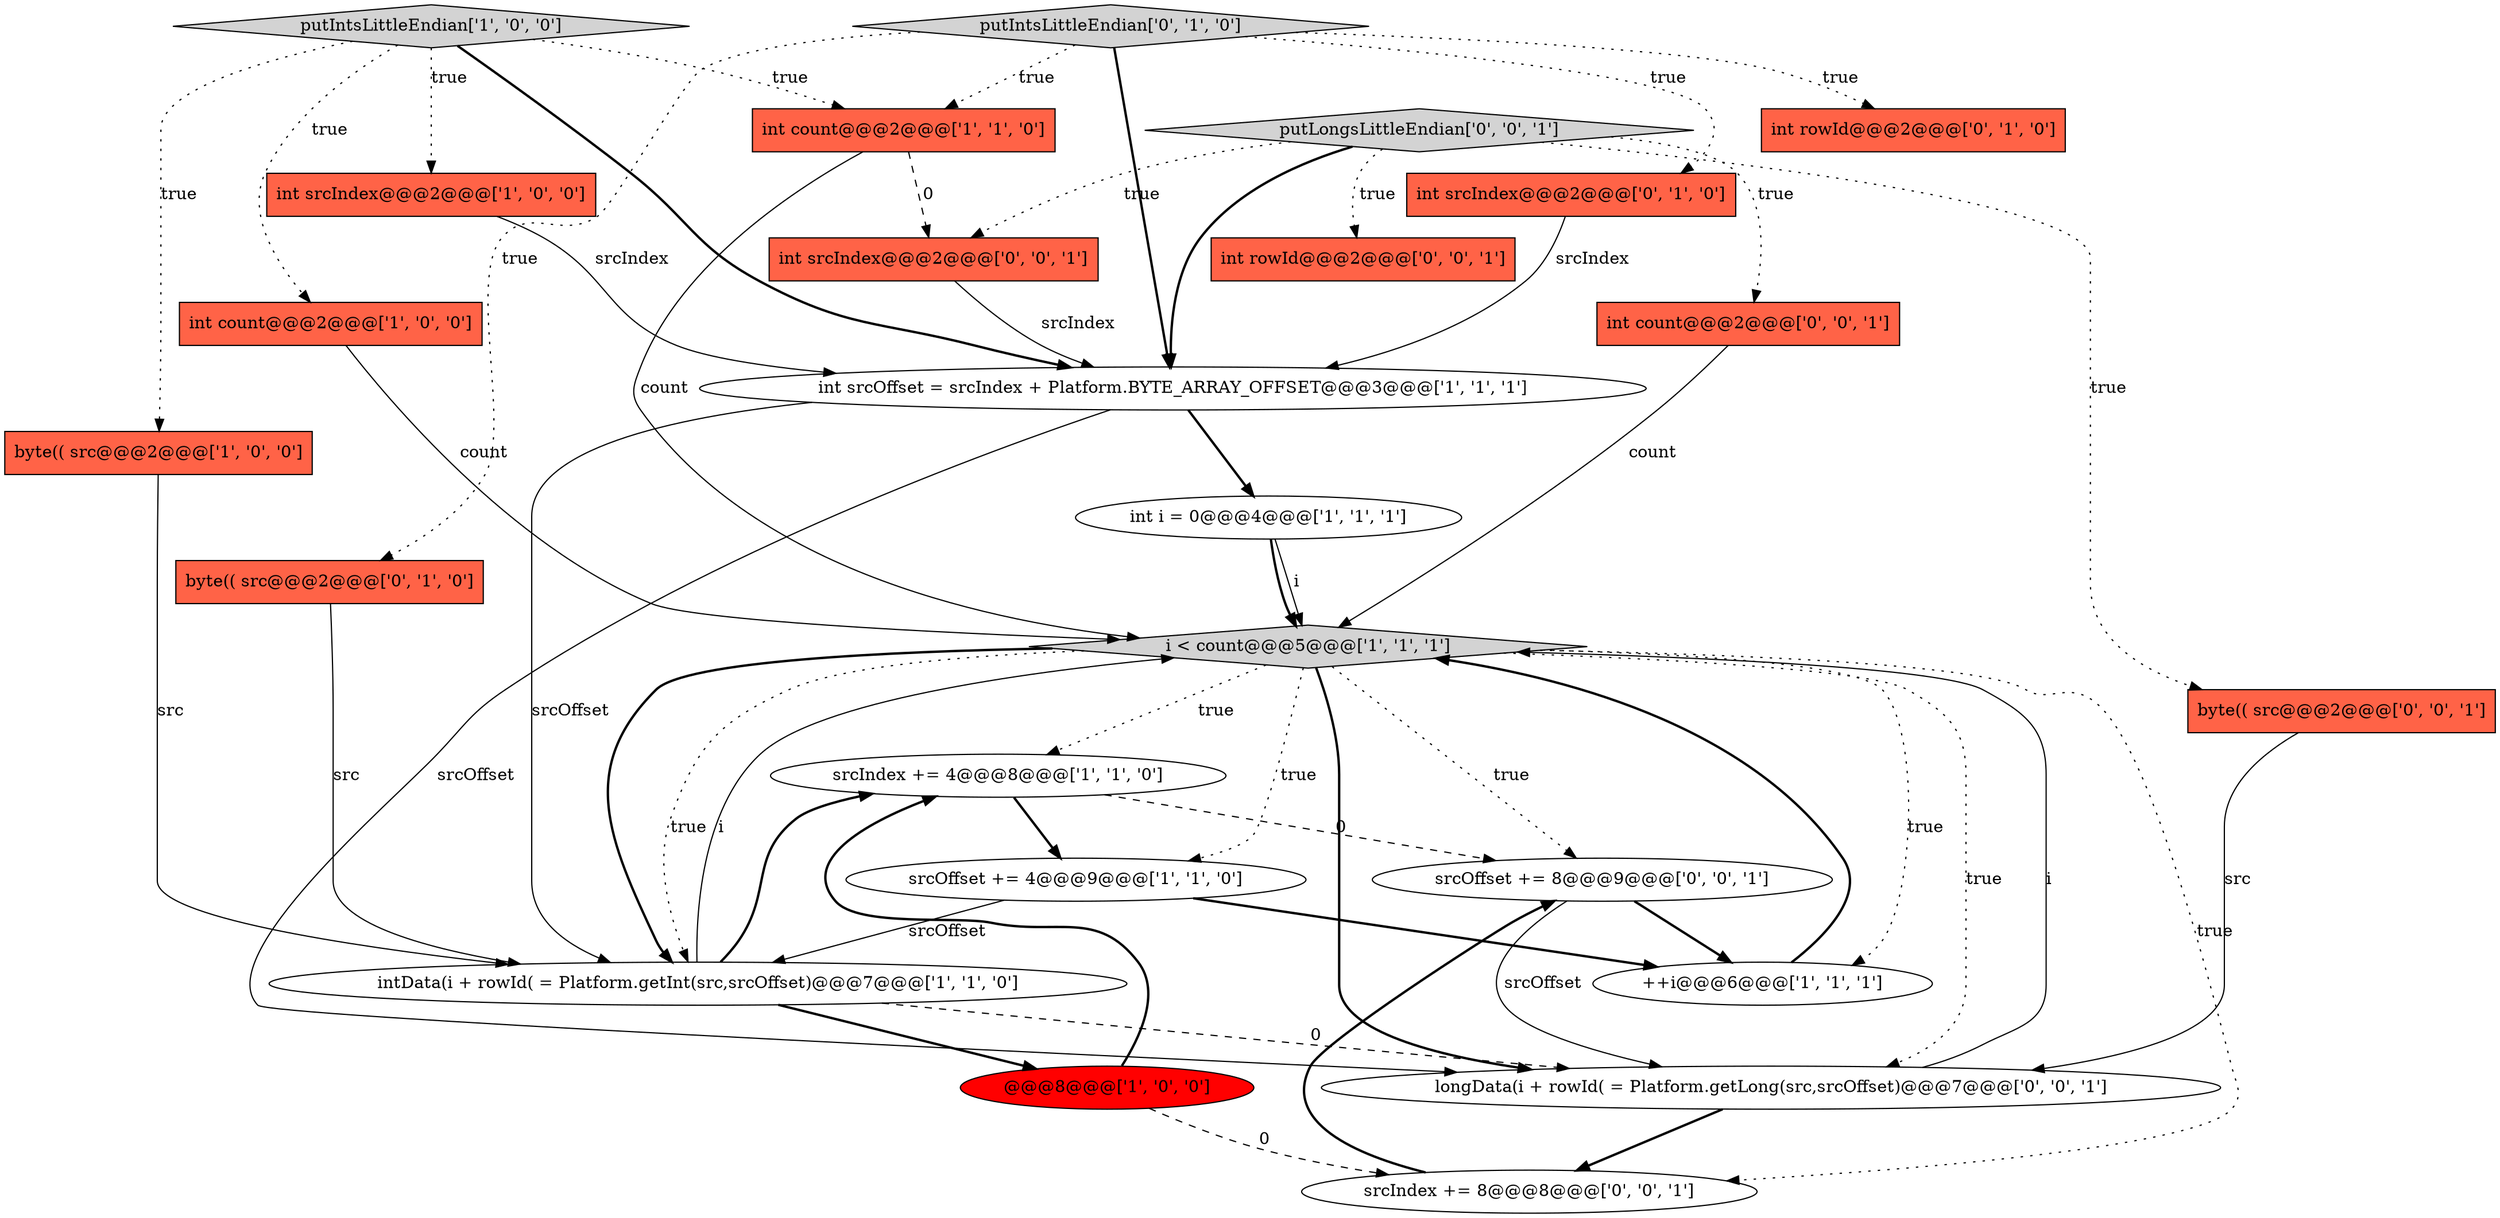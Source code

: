 digraph {
18 [style = filled, label = "int count@@@2@@@['0', '0', '1']", fillcolor = tomato, shape = box image = "AAA0AAABBB3BBB"];
1 [style = filled, label = "srcIndex += 4@@@8@@@['1', '1', '0']", fillcolor = white, shape = ellipse image = "AAA0AAABBB1BBB"];
20 [style = filled, label = "srcOffset += 8@@@9@@@['0', '0', '1']", fillcolor = white, shape = ellipse image = "AAA0AAABBB3BBB"];
2 [style = filled, label = "intData(i + rowId( = Platform.getInt(src,srcOffset)@@@7@@@['1', '1', '0']", fillcolor = white, shape = ellipse image = "AAA0AAABBB1BBB"];
17 [style = filled, label = "byte(( src@@@2@@@['0', '0', '1']", fillcolor = tomato, shape = box image = "AAA0AAABBB3BBB"];
15 [style = filled, label = "putIntsLittleEndian['0', '1', '0']", fillcolor = lightgray, shape = diamond image = "AAA0AAABBB2BBB"];
7 [style = filled, label = "int srcIndex@@@2@@@['1', '0', '0']", fillcolor = tomato, shape = box image = "AAA0AAABBB1BBB"];
10 [style = filled, label = "int count@@@2@@@['1', '0', '0']", fillcolor = tomato, shape = box image = "AAA0AAABBB1BBB"];
3 [style = filled, label = "int srcOffset = srcIndex + Platform.BYTE_ARRAY_OFFSET@@@3@@@['1', '1', '1']", fillcolor = white, shape = ellipse image = "AAA0AAABBB1BBB"];
19 [style = filled, label = "int rowId@@@2@@@['0', '0', '1']", fillcolor = tomato, shape = box image = "AAA0AAABBB3BBB"];
12 [style = filled, label = "int count@@@2@@@['1', '1', '0']", fillcolor = tomato, shape = box image = "AAA0AAABBB1BBB"];
4 [style = filled, label = "++i@@@6@@@['1', '1', '1']", fillcolor = white, shape = ellipse image = "AAA0AAABBB1BBB"];
21 [style = filled, label = "int srcIndex@@@2@@@['0', '0', '1']", fillcolor = tomato, shape = box image = "AAA0AAABBB3BBB"];
8 [style = filled, label = "byte(( src@@@2@@@['1', '0', '0']", fillcolor = tomato, shape = box image = "AAA0AAABBB1BBB"];
22 [style = filled, label = "srcIndex += 8@@@8@@@['0', '0', '1']", fillcolor = white, shape = ellipse image = "AAA0AAABBB3BBB"];
23 [style = filled, label = "longData(i + rowId( = Platform.getLong(src,srcOffset)@@@7@@@['0', '0', '1']", fillcolor = white, shape = ellipse image = "AAA0AAABBB3BBB"];
16 [style = filled, label = "int srcIndex@@@2@@@['0', '1', '0']", fillcolor = tomato, shape = box image = "AAA0AAABBB2BBB"];
24 [style = filled, label = "putLongsLittleEndian['0', '0', '1']", fillcolor = lightgray, shape = diamond image = "AAA0AAABBB3BBB"];
13 [style = filled, label = "int rowId@@@2@@@['0', '1', '0']", fillcolor = tomato, shape = box image = "AAA0AAABBB2BBB"];
0 [style = filled, label = "i < count@@@5@@@['1', '1', '1']", fillcolor = lightgray, shape = diamond image = "AAA0AAABBB1BBB"];
11 [style = filled, label = "putIntsLittleEndian['1', '0', '0']", fillcolor = lightgray, shape = diamond image = "AAA0AAABBB1BBB"];
5 [style = filled, label = "srcOffset += 4@@@9@@@['1', '1', '0']", fillcolor = white, shape = ellipse image = "AAA0AAABBB1BBB"];
9 [style = filled, label = "int i = 0@@@4@@@['1', '1', '1']", fillcolor = white, shape = ellipse image = "AAA0AAABBB1BBB"];
6 [style = filled, label = "@@@8@@@['1', '0', '0']", fillcolor = red, shape = ellipse image = "AAA1AAABBB1BBB"];
14 [style = filled, label = "byte(( src@@@2@@@['0', '1', '0']", fillcolor = tomato, shape = box image = "AAA0AAABBB2BBB"];
9->0 [style = solid, label="i"];
1->5 [style = bold, label=""];
11->7 [style = dotted, label="true"];
2->23 [style = dashed, label="0"];
7->3 [style = solid, label="srcIndex"];
0->5 [style = dotted, label="true"];
9->0 [style = bold, label=""];
16->3 [style = solid, label="srcIndex"];
17->23 [style = solid, label="src"];
10->0 [style = solid, label="count"];
2->6 [style = bold, label=""];
2->1 [style = bold, label=""];
11->10 [style = dotted, label="true"];
23->0 [style = solid, label="i"];
24->17 [style = dotted, label="true"];
0->2 [style = bold, label=""];
0->4 [style = dotted, label="true"];
11->12 [style = dotted, label="true"];
8->2 [style = solid, label="src"];
0->20 [style = dotted, label="true"];
15->14 [style = dotted, label="true"];
15->16 [style = dotted, label="true"];
15->3 [style = bold, label=""];
12->21 [style = dashed, label="0"];
6->22 [style = dashed, label="0"];
4->0 [style = bold, label=""];
20->4 [style = bold, label=""];
15->13 [style = dotted, label="true"];
0->22 [style = dotted, label="true"];
1->20 [style = dashed, label="0"];
3->9 [style = bold, label=""];
6->1 [style = bold, label=""];
21->3 [style = solid, label="srcIndex"];
5->2 [style = solid, label="srcOffset"];
3->23 [style = solid, label="srcOffset"];
14->2 [style = solid, label="src"];
20->23 [style = solid, label="srcOffset"];
0->23 [style = bold, label=""];
23->22 [style = bold, label=""];
22->20 [style = bold, label=""];
11->3 [style = bold, label=""];
18->0 [style = solid, label="count"];
5->4 [style = bold, label=""];
2->0 [style = solid, label="i"];
15->12 [style = dotted, label="true"];
24->19 [style = dotted, label="true"];
11->8 [style = dotted, label="true"];
0->23 [style = dotted, label="true"];
3->2 [style = solid, label="srcOffset"];
0->2 [style = dotted, label="true"];
24->21 [style = dotted, label="true"];
12->0 [style = solid, label="count"];
24->3 [style = bold, label=""];
24->18 [style = dotted, label="true"];
0->1 [style = dotted, label="true"];
}
